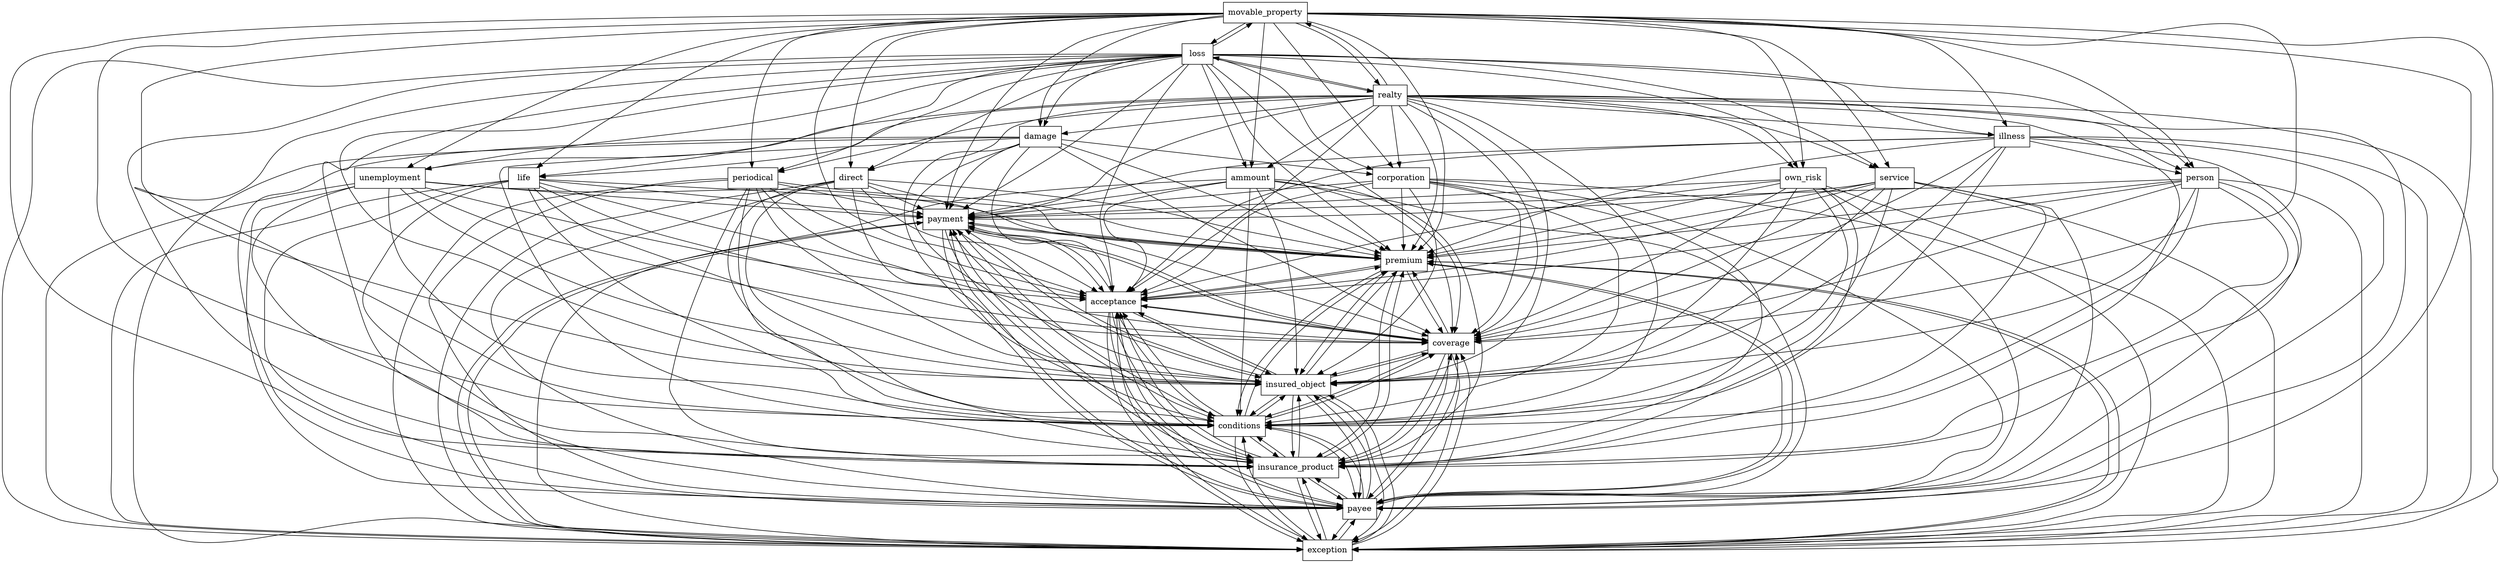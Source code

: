 digraph{
graph [rankdir=TB];
node [shape=box];
edge [arrowhead=normal];
0[label="movable_property",]
1[label="direct",]
2[label="person",]
3[label="unemployment",]
4[label="payment",]
5[label="loss",]
6[label="premium",]
7[label="exception",]
8[label="damage",]
9[label="payee",]
10[label="corporation",]
11[label="insurance_product",]
12[label="conditions",]
13[label="insured_object",]
14[label="life",]
15[label="coverage",]
16[label="illness",]
17[label="realty",]
18[label="service",]
19[label="ammount",]
20[label="periodical",]
21[label="own_risk",]
22[label="acceptance",]
0->1[label="",]
0->2[label="",]
0->3[label="",]
0->4[label="",]
0->5[label="",]
0->6[label="",]
0->7[label="",]
0->8[label="",]
0->9[label="",]
0->10[label="",]
0->11[label="",]
0->12[label="",]
0->13[label="",]
0->14[label="",]
0->15[label="",]
0->16[label="",]
0->17[label="",]
0->18[label="",]
0->19[label="",]
0->20[label="",]
0->21[label="",]
0->22[label="",]
1->4[label="",]
1->6[label="",]
1->7[label="",]
1->9[label="",]
1->11[label="",]
1->12[label="",]
1->13[label="",]
1->15[label="",]
1->22[label="",]
2->4[label="",]
2->6[label="",]
2->7[label="",]
2->9[label="",]
2->11[label="",]
2->12[label="",]
2->13[label="",]
2->15[label="",]
2->22[label="",]
3->4[label="",]
3->6[label="",]
3->7[label="",]
3->9[label="",]
3->11[label="",]
3->12[label="",]
3->13[label="",]
3->15[label="",]
3->22[label="",]
4->6[label="",]
4->7[label="",]
4->9[label="",]
4->11[label="",]
4->12[label="",]
4->13[label="",]
4->15[label="",]
4->22[label="",]
5->0[label="",]
5->1[label="",]
5->2[label="",]
5->3[label="",]
5->4[label="",]
5->6[label="",]
5->7[label="",]
5->8[label="",]
5->9[label="",]
5->10[label="",]
5->11[label="",]
5->12[label="",]
5->13[label="",]
5->14[label="",]
5->15[label="",]
5->16[label="",]
5->17[label="",]
5->18[label="",]
5->19[label="",]
5->20[label="",]
5->21[label="",]
5->22[label="",]
6->4[label="",]
6->7[label="",]
6->9[label="",]
6->11[label="",]
6->12[label="",]
6->13[label="",]
6->15[label="",]
6->22[label="",]
7->4[label="",]
7->6[label="",]
7->9[label="",]
7->11[label="",]
7->12[label="",]
7->13[label="",]
7->15[label="",]
7->22[label="",]
8->4[label="",]
8->6[label="",]
8->7[label="",]
8->9[label="",]
8->10[label="",]
8->11[label="",]
8->12[label="",]
8->13[label="",]
8->15[label="",]
8->22[label="",]
9->4[label="",]
9->6[label="",]
9->7[label="",]
9->11[label="",]
9->12[label="",]
9->13[label="",]
9->15[label="",]
9->22[label="",]
10->4[label="",]
10->6[label="",]
10->7[label="",]
10->9[label="",]
10->11[label="",]
10->12[label="",]
10->13[label="",]
10->15[label="",]
10->22[label="",]
11->4[label="",]
11->6[label="",]
11->7[label="",]
11->9[label="",]
11->12[label="",]
11->13[label="",]
11->15[label="",]
11->22[label="",]
12->4[label="",]
12->6[label="",]
12->7[label="",]
12->9[label="",]
12->11[label="",]
12->13[label="",]
12->15[label="",]
12->22[label="",]
13->4[label="",]
13->6[label="",]
13->7[label="",]
13->9[label="",]
13->11[label="",]
13->12[label="",]
13->15[label="",]
13->22[label="",]
14->4[label="",]
14->6[label="",]
14->7[label="",]
14->9[label="",]
14->11[label="",]
14->12[label="",]
14->13[label="",]
14->15[label="",]
14->22[label="",]
15->4[label="",]
15->6[label="",]
15->7[label="",]
15->9[label="",]
15->11[label="",]
15->12[label="",]
15->13[label="",]
15->22[label="",]
16->2[label="",]
16->4[label="",]
16->6[label="",]
16->7[label="",]
16->9[label="",]
16->11[label="",]
16->12[label="",]
16->13[label="",]
16->15[label="",]
16->22[label="",]
17->0[label="",]
17->1[label="",]
17->2[label="",]
17->3[label="",]
17->4[label="",]
17->5[label="",]
17->6[label="",]
17->7[label="",]
17->8[label="",]
17->9[label="",]
17->10[label="",]
17->11[label="",]
17->12[label="",]
17->13[label="",]
17->14[label="",]
17->15[label="",]
17->16[label="",]
17->18[label="",]
17->19[label="",]
17->20[label="",]
17->21[label="",]
17->22[label="",]
18->4[label="",]
18->6[label="",]
18->7[label="",]
18->9[label="",]
18->11[label="",]
18->12[label="",]
18->13[label="",]
18->15[label="",]
18->22[label="",]
19->4[label="",]
19->6[label="",]
19->7[label="",]
19->9[label="",]
19->11[label="",]
19->12[label="",]
19->13[label="",]
19->15[label="",]
19->22[label="",]
20->4[label="",]
20->6[label="",]
20->7[label="",]
20->9[label="",]
20->11[label="",]
20->12[label="",]
20->13[label="",]
20->15[label="",]
20->22[label="",]
21->4[label="",]
21->6[label="",]
21->7[label="",]
21->9[label="",]
21->11[label="",]
21->12[label="",]
21->13[label="",]
21->15[label="",]
21->22[label="",]
22->4[label="",]
22->6[label="",]
22->7[label="",]
22->9[label="",]
22->11[label="",]
22->12[label="",]
22->13[label="",]
22->15[label="",]
}
